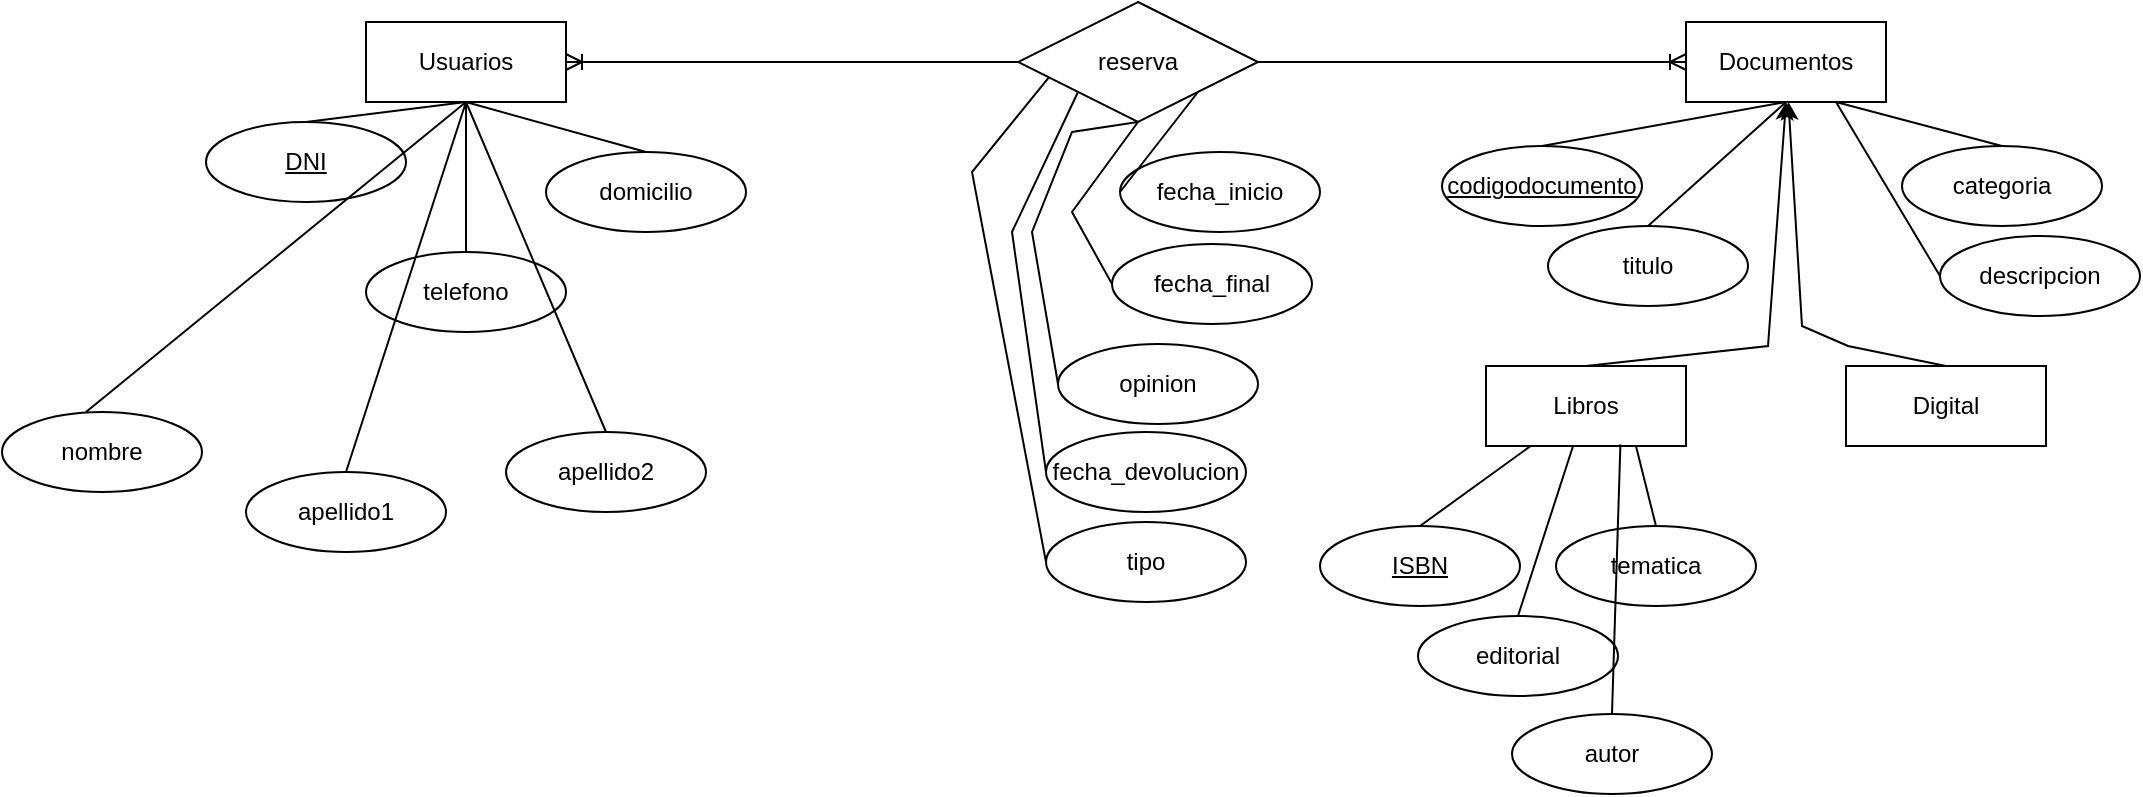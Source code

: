 <mxfile version="20.5.3" type="github">
  <diagram id="R2lEEEUBdFMjLlhIrx00" name="Page-1">
    <mxGraphModel dx="1368" dy="545" grid="1" gridSize="10" guides="1" tooltips="1" connect="1" arrows="1" fold="1" page="1" pageScale="1" pageWidth="850" pageHeight="1100" math="0" shadow="0" extFonts="Permanent Marker^https://fonts.googleapis.com/css?family=Permanent+Marker">
      <root>
        <mxCell id="0" />
        <mxCell id="1" parent="0" />
        <mxCell id="maS0jKPrXII0S9KqRdAt-1" value="Usuarios" style="whiteSpace=wrap;html=1;align=center;" vertex="1" parent="1">
          <mxGeometry x="152" y="208" width="100" height="40" as="geometry" />
        </mxCell>
        <mxCell id="maS0jKPrXII0S9KqRdAt-2" value="Documentos" style="whiteSpace=wrap;html=1;align=center;" vertex="1" parent="1">
          <mxGeometry x="812" y="208" width="100" height="40" as="geometry" />
        </mxCell>
        <mxCell id="maS0jKPrXII0S9KqRdAt-3" value="reserva" style="shape=rhombus;perimeter=rhombusPerimeter;whiteSpace=wrap;html=1;align=center;" vertex="1" parent="1">
          <mxGeometry x="478" y="198" width="120" height="60" as="geometry" />
        </mxCell>
        <mxCell id="maS0jKPrXII0S9KqRdAt-5" value="" style="edgeStyle=entityRelationEdgeStyle;fontSize=12;html=1;endArrow=ERoneToMany;rounded=0;exitX=1;exitY=0.5;exitDx=0;exitDy=0;" edge="1" parent="1" source="maS0jKPrXII0S9KqRdAt-3" target="maS0jKPrXII0S9KqRdAt-2">
          <mxGeometry width="100" height="100" relative="1" as="geometry">
            <mxPoint x="691" y="228" as="sourcePoint" />
            <mxPoint x="641" y="198" as="targetPoint" />
          </mxGeometry>
        </mxCell>
        <mxCell id="maS0jKPrXII0S9KqRdAt-6" value="" style="edgeStyle=entityRelationEdgeStyle;fontSize=12;html=1;endArrow=ERoneToMany;rounded=0;exitX=0;exitY=0.5;exitDx=0;exitDy=0;entryX=1;entryY=0.5;entryDx=0;entryDy=0;" edge="1" parent="1" source="maS0jKPrXII0S9KqRdAt-3" target="maS0jKPrXII0S9KqRdAt-1">
          <mxGeometry width="100" height="100" relative="1" as="geometry">
            <mxPoint x="448" y="298" as="sourcePoint" />
            <mxPoint x="548" y="198" as="targetPoint" />
          </mxGeometry>
        </mxCell>
        <mxCell id="maS0jKPrXII0S9KqRdAt-7" value="nombre" style="ellipse;whiteSpace=wrap;html=1;align=center;" vertex="1" parent="1">
          <mxGeometry x="-30" y="403" width="100" height="40" as="geometry" />
        </mxCell>
        <mxCell id="maS0jKPrXII0S9KqRdAt-8" value="DNI" style="ellipse;whiteSpace=wrap;html=1;align=center;fontStyle=4;" vertex="1" parent="1">
          <mxGeometry x="72" y="258" width="100" height="40" as="geometry" />
        </mxCell>
        <mxCell id="maS0jKPrXII0S9KqRdAt-9" value="apellido1" style="ellipse;whiteSpace=wrap;html=1;align=center;" vertex="1" parent="1">
          <mxGeometry x="92" y="433" width="100" height="40" as="geometry" />
        </mxCell>
        <mxCell id="maS0jKPrXII0S9KqRdAt-10" value="apellido2" style="ellipse;whiteSpace=wrap;html=1;align=center;" vertex="1" parent="1">
          <mxGeometry x="222" y="413" width="100" height="40" as="geometry" />
        </mxCell>
        <mxCell id="maS0jKPrXII0S9KqRdAt-11" value="telefono" style="ellipse;whiteSpace=wrap;html=1;align=center;" vertex="1" parent="1">
          <mxGeometry x="152" y="323" width="100" height="40" as="geometry" />
        </mxCell>
        <mxCell id="maS0jKPrXII0S9KqRdAt-13" value="domicilio" style="ellipse;whiteSpace=wrap;html=1;align=center;" vertex="1" parent="1">
          <mxGeometry x="242" y="273" width="100" height="40" as="geometry" />
        </mxCell>
        <mxCell id="maS0jKPrXII0S9KqRdAt-16" value="" style="endArrow=none;html=1;rounded=0;exitX=0.5;exitY=0;exitDx=0;exitDy=0;" edge="1" parent="1" source="maS0jKPrXII0S9KqRdAt-11" target="maS0jKPrXII0S9KqRdAt-1">
          <mxGeometry relative="1" as="geometry">
            <mxPoint x="222" y="313" as="sourcePoint" />
            <mxPoint x="382" y="313" as="targetPoint" />
          </mxGeometry>
        </mxCell>
        <mxCell id="maS0jKPrXII0S9KqRdAt-17" value="" style="endArrow=none;html=1;rounded=0;exitX=0.5;exitY=0;exitDx=0;exitDy=0;entryX=0.5;entryY=1;entryDx=0;entryDy=0;" edge="1" parent="1" source="maS0jKPrXII0S9KqRdAt-13" target="maS0jKPrXII0S9KqRdAt-1">
          <mxGeometry relative="1" as="geometry">
            <mxPoint x="192" y="323" as="sourcePoint" />
            <mxPoint x="352" y="323" as="targetPoint" />
          </mxGeometry>
        </mxCell>
        <mxCell id="maS0jKPrXII0S9KqRdAt-18" value="" style="endArrow=none;html=1;rounded=0;exitX=0.5;exitY=0;exitDx=0;exitDy=0;entryX=0.5;entryY=1;entryDx=0;entryDy=0;" edge="1" parent="1" source="maS0jKPrXII0S9KqRdAt-8" target="maS0jKPrXII0S9KqRdAt-1">
          <mxGeometry relative="1" as="geometry">
            <mxPoint x="162" y="363" as="sourcePoint" />
            <mxPoint x="322" y="363" as="targetPoint" />
          </mxGeometry>
        </mxCell>
        <mxCell id="maS0jKPrXII0S9KqRdAt-19" value="" style="endArrow=none;html=1;rounded=0;exitX=0.42;exitY=0;exitDx=0;exitDy=0;exitPerimeter=0;entryX=0.5;entryY=1;entryDx=0;entryDy=0;" edge="1" parent="1" source="maS0jKPrXII0S9KqRdAt-7" target="maS0jKPrXII0S9KqRdAt-1">
          <mxGeometry relative="1" as="geometry">
            <mxPoint x="162" y="363" as="sourcePoint" />
            <mxPoint x="322" y="363" as="targetPoint" />
          </mxGeometry>
        </mxCell>
        <mxCell id="maS0jKPrXII0S9KqRdAt-20" value="" style="endArrow=none;html=1;rounded=0;exitX=0.5;exitY=0;exitDx=0;exitDy=0;entryX=0.5;entryY=1;entryDx=0;entryDy=0;" edge="1" parent="1" source="maS0jKPrXII0S9KqRdAt-9" target="maS0jKPrXII0S9KqRdAt-1">
          <mxGeometry relative="1" as="geometry">
            <mxPoint x="162" y="363" as="sourcePoint" />
            <mxPoint x="202" y="243" as="targetPoint" />
          </mxGeometry>
        </mxCell>
        <mxCell id="maS0jKPrXII0S9KqRdAt-21" value="" style="endArrow=none;html=1;rounded=0;exitX=0.5;exitY=0;exitDx=0;exitDy=0;entryX=0.5;entryY=1;entryDx=0;entryDy=0;" edge="1" parent="1" source="maS0jKPrXII0S9KqRdAt-10" target="maS0jKPrXII0S9KqRdAt-1">
          <mxGeometry relative="1" as="geometry">
            <mxPoint x="162" y="363" as="sourcePoint" />
            <mxPoint x="322" y="363" as="targetPoint" />
          </mxGeometry>
        </mxCell>
        <mxCell id="maS0jKPrXII0S9KqRdAt-22" value="fecha_inicio" style="ellipse;whiteSpace=wrap;html=1;align=center;" vertex="1" parent="1">
          <mxGeometry x="529" y="273" width="100" height="40" as="geometry" />
        </mxCell>
        <mxCell id="maS0jKPrXII0S9KqRdAt-23" value="fecha_final" style="ellipse;whiteSpace=wrap;html=1;align=center;" vertex="1" parent="1">
          <mxGeometry x="525" y="319" width="100" height="40" as="geometry" />
        </mxCell>
        <mxCell id="maS0jKPrXII0S9KqRdAt-24" value="opinion" style="ellipse;whiteSpace=wrap;html=1;align=center;" vertex="1" parent="1">
          <mxGeometry x="498" y="369" width="100" height="40" as="geometry" />
        </mxCell>
        <mxCell id="maS0jKPrXII0S9KqRdAt-25" value="fecha_devolucion" style="ellipse;whiteSpace=wrap;html=1;align=center;" vertex="1" parent="1">
          <mxGeometry x="492" y="413" width="100" height="40" as="geometry" />
        </mxCell>
        <mxCell id="maS0jKPrXII0S9KqRdAt-26" value="tipo" style="ellipse;whiteSpace=wrap;html=1;align=center;" vertex="1" parent="1">
          <mxGeometry x="492" y="458" width="100" height="40" as="geometry" />
        </mxCell>
        <mxCell id="maS0jKPrXII0S9KqRdAt-27" value="" style="endArrow=none;html=1;rounded=0;entryX=0;entryY=0.5;entryDx=0;entryDy=0;exitX=0.127;exitY=0.633;exitDx=0;exitDy=0;exitPerimeter=0;" edge="1" parent="1" source="maS0jKPrXII0S9KqRdAt-3" target="maS0jKPrXII0S9KqRdAt-26">
          <mxGeometry relative="1" as="geometry">
            <mxPoint x="435" y="363" as="sourcePoint" />
            <mxPoint x="595" y="363" as="targetPoint" />
            <Array as="points">
              <mxPoint x="455" y="283" />
            </Array>
          </mxGeometry>
        </mxCell>
        <mxCell id="maS0jKPrXII0S9KqRdAt-28" value="" style="endArrow=none;html=1;rounded=0;entryX=0;entryY=0.5;entryDx=0;entryDy=0;exitX=0;exitY=1;exitDx=0;exitDy=0;" edge="1" parent="1" source="maS0jKPrXII0S9KqRdAt-3" target="maS0jKPrXII0S9KqRdAt-25">
          <mxGeometry relative="1" as="geometry">
            <mxPoint x="435" y="363" as="sourcePoint" />
            <mxPoint x="595" y="363" as="targetPoint" />
            <Array as="points">
              <mxPoint x="475" y="313" />
            </Array>
          </mxGeometry>
        </mxCell>
        <mxCell id="maS0jKPrXII0S9KqRdAt-29" value="" style="endArrow=none;html=1;rounded=0;entryX=0;entryY=0.5;entryDx=0;entryDy=0;exitX=0.5;exitY=1;exitDx=0;exitDy=0;" edge="1" parent="1" source="maS0jKPrXII0S9KqRdAt-3" target="maS0jKPrXII0S9KqRdAt-24">
          <mxGeometry relative="1" as="geometry">
            <mxPoint x="485" y="333" as="sourcePoint" />
            <mxPoint x="595" y="363" as="targetPoint" />
            <Array as="points">
              <mxPoint x="505" y="263" />
              <mxPoint x="485" y="313" />
            </Array>
          </mxGeometry>
        </mxCell>
        <mxCell id="maS0jKPrXII0S9KqRdAt-30" value="" style="endArrow=none;html=1;rounded=0;entryX=0;entryY=0.5;entryDx=0;entryDy=0;exitX=0.5;exitY=1;exitDx=0;exitDy=0;" edge="1" parent="1" source="maS0jKPrXII0S9KqRdAt-3" target="maS0jKPrXII0S9KqRdAt-23">
          <mxGeometry relative="1" as="geometry">
            <mxPoint x="435" y="363" as="sourcePoint" />
            <mxPoint x="595" y="363" as="targetPoint" />
            <Array as="points">
              <mxPoint x="505" y="303" />
            </Array>
          </mxGeometry>
        </mxCell>
        <mxCell id="maS0jKPrXII0S9KqRdAt-31" value="" style="endArrow=none;html=1;rounded=0;entryX=0;entryY=0.5;entryDx=0;entryDy=0;exitX=1;exitY=1;exitDx=0;exitDy=0;" edge="1" parent="1" source="maS0jKPrXII0S9KqRdAt-3" target="maS0jKPrXII0S9KqRdAt-22">
          <mxGeometry relative="1" as="geometry">
            <mxPoint x="435" y="363" as="sourcePoint" />
            <mxPoint x="595" y="363" as="targetPoint" />
          </mxGeometry>
        </mxCell>
        <mxCell id="maS0jKPrXII0S9KqRdAt-32" value="Libros" style="whiteSpace=wrap;html=1;align=center;" vertex="1" parent="1">
          <mxGeometry x="712" y="380" width="100" height="40" as="geometry" />
        </mxCell>
        <mxCell id="maS0jKPrXII0S9KqRdAt-33" value="Digital" style="whiteSpace=wrap;html=1;align=center;" vertex="1" parent="1">
          <mxGeometry x="892" y="380" width="100" height="40" as="geometry" />
        </mxCell>
        <mxCell id="maS0jKPrXII0S9KqRdAt-35" value="codigodocumento" style="ellipse;whiteSpace=wrap;html=1;align=center;fontStyle=4;" vertex="1" parent="1">
          <mxGeometry x="690" y="270" width="100" height="40" as="geometry" />
        </mxCell>
        <mxCell id="maS0jKPrXII0S9KqRdAt-36" value="" style="endArrow=none;html=1;rounded=0;exitX=0.5;exitY=0;exitDx=0;exitDy=0;entryX=0.5;entryY=1;entryDx=0;entryDy=0;" edge="1" parent="1" source="maS0jKPrXII0S9KqRdAt-35" target="maS0jKPrXII0S9KqRdAt-2">
          <mxGeometry relative="1" as="geometry">
            <mxPoint x="663" y="180" as="sourcePoint" />
            <mxPoint x="823" y="180" as="targetPoint" />
          </mxGeometry>
        </mxCell>
        <mxCell id="maS0jKPrXII0S9KqRdAt-37" value="categoria" style="ellipse;whiteSpace=wrap;html=1;align=center;" vertex="1" parent="1">
          <mxGeometry x="920" y="270" width="100" height="40" as="geometry" />
        </mxCell>
        <mxCell id="maS0jKPrXII0S9KqRdAt-38" value="titulo" style="ellipse;whiteSpace=wrap;html=1;align=center;" vertex="1" parent="1">
          <mxGeometry x="743" y="310" width="100" height="40" as="geometry" />
        </mxCell>
        <mxCell id="maS0jKPrXII0S9KqRdAt-39" value="descripcion" style="ellipse;whiteSpace=wrap;html=1;align=center;" vertex="1" parent="1">
          <mxGeometry x="939" y="315" width="100" height="40" as="geometry" />
        </mxCell>
        <mxCell id="maS0jKPrXII0S9KqRdAt-40" value="" style="endArrow=none;html=1;rounded=0;entryX=0.5;entryY=0;entryDx=0;entryDy=0;exitX=0.5;exitY=1;exitDx=0;exitDy=0;" edge="1" parent="1" source="maS0jKPrXII0S9KqRdAt-2" target="maS0jKPrXII0S9KqRdAt-38">
          <mxGeometry relative="1" as="geometry">
            <mxPoint x="673" y="180" as="sourcePoint" />
            <mxPoint x="833" y="180" as="targetPoint" />
          </mxGeometry>
        </mxCell>
        <mxCell id="maS0jKPrXII0S9KqRdAt-41" value="" style="endArrow=none;html=1;rounded=0;entryX=0.5;entryY=0;entryDx=0;entryDy=0;exitX=0.75;exitY=1;exitDx=0;exitDy=0;" edge="1" parent="1" source="maS0jKPrXII0S9KqRdAt-2" target="maS0jKPrXII0S9KqRdAt-37">
          <mxGeometry relative="1" as="geometry">
            <mxPoint x="673" y="180" as="sourcePoint" />
            <mxPoint x="833" y="180" as="targetPoint" />
          </mxGeometry>
        </mxCell>
        <mxCell id="maS0jKPrXII0S9KqRdAt-42" value="" style="endArrow=none;html=1;rounded=0;entryX=0;entryY=0.5;entryDx=0;entryDy=0;exitX=0.75;exitY=1;exitDx=0;exitDy=0;" edge="1" parent="1" source="maS0jKPrXII0S9KqRdAt-2" target="maS0jKPrXII0S9KqRdAt-39">
          <mxGeometry relative="1" as="geometry">
            <mxPoint x="673" y="180" as="sourcePoint" />
            <mxPoint x="833" y="180" as="targetPoint" />
          </mxGeometry>
        </mxCell>
        <mxCell id="maS0jKPrXII0S9KqRdAt-44" value="" style="endArrow=classic;html=1;rounded=0;entryX=0.5;entryY=1;entryDx=0;entryDy=0;" edge="1" parent="1" target="maS0jKPrXII0S9KqRdAt-2">
          <mxGeometry width="50" height="50" relative="1" as="geometry">
            <mxPoint x="762" y="380" as="sourcePoint" />
            <mxPoint x="812" y="330" as="targetPoint" />
            <Array as="points">
              <mxPoint x="853" y="370" />
            </Array>
          </mxGeometry>
        </mxCell>
        <mxCell id="maS0jKPrXII0S9KqRdAt-45" value="" style="endArrow=classic;html=1;rounded=0;exitX=0.5;exitY=0;exitDx=0;exitDy=0;" edge="1" parent="1" source="maS0jKPrXII0S9KqRdAt-33" target="maS0jKPrXII0S9KqRdAt-2">
          <mxGeometry width="50" height="50" relative="1" as="geometry">
            <mxPoint x="723" y="410" as="sourcePoint" />
            <mxPoint x="773" y="360" as="targetPoint" />
            <Array as="points">
              <mxPoint x="893" y="370" />
              <mxPoint x="870" y="360" />
            </Array>
          </mxGeometry>
        </mxCell>
        <mxCell id="maS0jKPrXII0S9KqRdAt-46" value="ISBN" style="ellipse;whiteSpace=wrap;html=1;align=center;fontStyle=4;" vertex="1" parent="1">
          <mxGeometry x="629" y="460" width="100" height="40" as="geometry" />
        </mxCell>
        <mxCell id="maS0jKPrXII0S9KqRdAt-47" value="editorial" style="ellipse;whiteSpace=wrap;html=1;align=center;" vertex="1" parent="1">
          <mxGeometry x="678" y="505" width="100" height="40" as="geometry" />
        </mxCell>
        <mxCell id="maS0jKPrXII0S9KqRdAt-48" value="autor" style="ellipse;whiteSpace=wrap;html=1;align=center;" vertex="1" parent="1">
          <mxGeometry x="725" y="554" width="100" height="40" as="geometry" />
        </mxCell>
        <mxCell id="maS0jKPrXII0S9KqRdAt-49" value="tematica" style="ellipse;whiteSpace=wrap;html=1;align=center;" vertex="1" parent="1">
          <mxGeometry x="747" y="460" width="100" height="40" as="geometry" />
        </mxCell>
        <mxCell id="maS0jKPrXII0S9KqRdAt-50" value="" style="endArrow=none;html=1;rounded=0;exitX=0.5;exitY=0;exitDx=0;exitDy=0;" edge="1" parent="1" source="maS0jKPrXII0S9KqRdAt-46" target="maS0jKPrXII0S9KqRdAt-32">
          <mxGeometry relative="1" as="geometry">
            <mxPoint x="630" y="500" as="sourcePoint" />
            <mxPoint x="790" y="500" as="targetPoint" />
          </mxGeometry>
        </mxCell>
        <mxCell id="maS0jKPrXII0S9KqRdAt-51" value="" style="endArrow=none;html=1;rounded=0;exitX=0.5;exitY=0;exitDx=0;exitDy=0;" edge="1" parent="1" source="maS0jKPrXII0S9KqRdAt-47" target="maS0jKPrXII0S9KqRdAt-32">
          <mxGeometry relative="1" as="geometry">
            <mxPoint x="630" y="500" as="sourcePoint" />
            <mxPoint x="790" y="500" as="targetPoint" />
          </mxGeometry>
        </mxCell>
        <mxCell id="maS0jKPrXII0S9KqRdAt-52" value="" style="endArrow=none;html=1;rounded=0;entryX=0.5;entryY=0;entryDx=0;entryDy=0;exitX=0.672;exitY=0.98;exitDx=0;exitDy=0;exitPerimeter=0;" edge="1" parent="1" source="maS0jKPrXII0S9KqRdAt-32" target="maS0jKPrXII0S9KqRdAt-48">
          <mxGeometry relative="1" as="geometry">
            <mxPoint x="630" y="500" as="sourcePoint" />
            <mxPoint x="790" y="500" as="targetPoint" />
          </mxGeometry>
        </mxCell>
        <mxCell id="maS0jKPrXII0S9KqRdAt-53" value="" style="endArrow=none;html=1;rounded=0;entryX=0.5;entryY=0;entryDx=0;entryDy=0;exitX=0.75;exitY=1;exitDx=0;exitDy=0;" edge="1" parent="1" source="maS0jKPrXII0S9KqRdAt-32" target="maS0jKPrXII0S9KqRdAt-49">
          <mxGeometry relative="1" as="geometry">
            <mxPoint x="630" y="500" as="sourcePoint" />
            <mxPoint x="790" y="500" as="targetPoint" />
          </mxGeometry>
        </mxCell>
      </root>
    </mxGraphModel>
  </diagram>
</mxfile>
